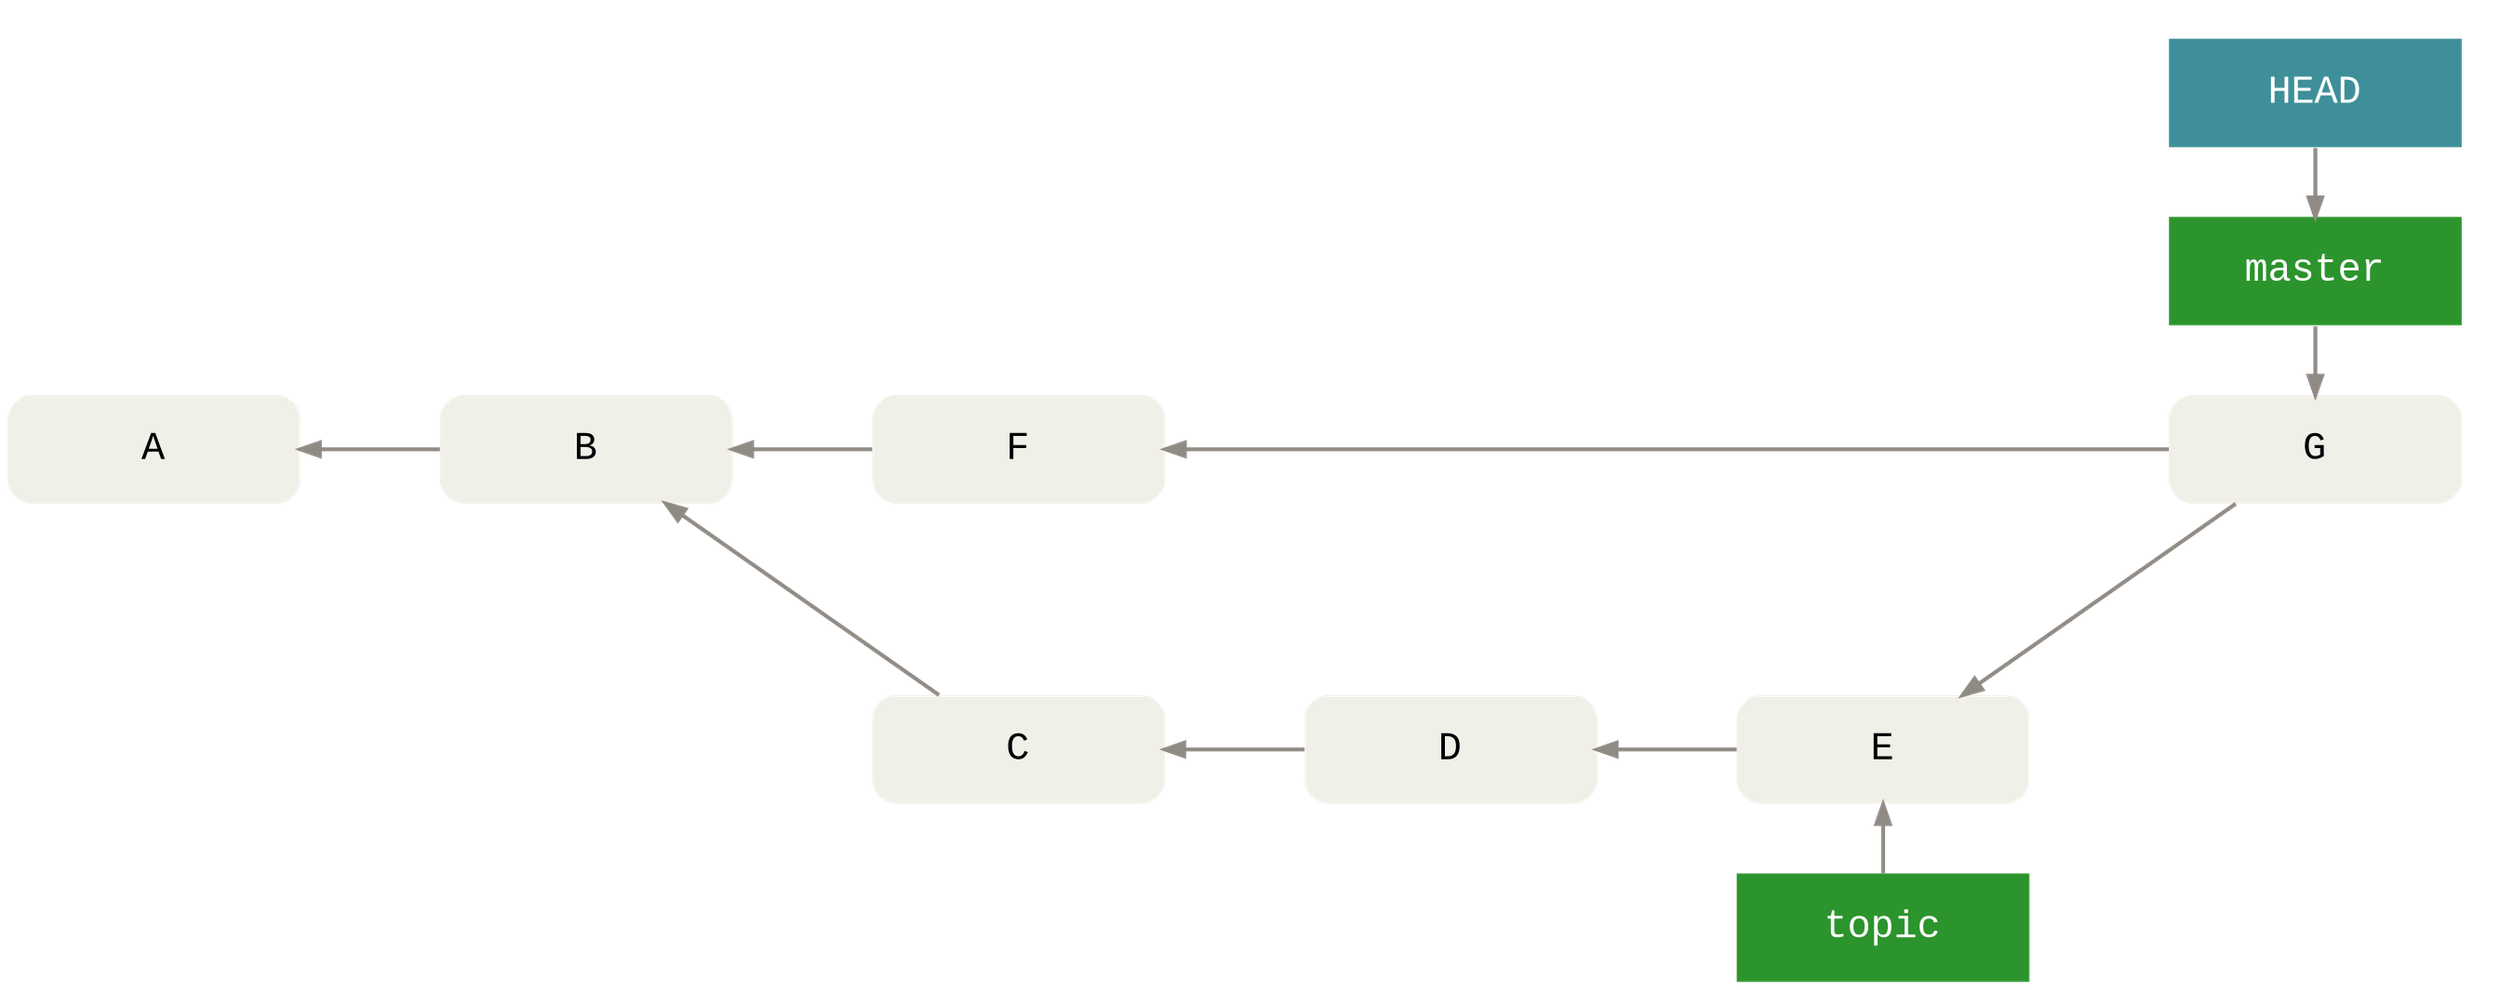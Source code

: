 digraph Git {
  bgcolor="transparent"

  rankdir=LR
  ranksep=1
  nodesep=.5
  splines=line

  edge [color="#8f8a83"
        penwidth=2
        dir="back"]
  node [shape=box
        fontname="Menlo, Monaco, Consolas, Lucida Console, Courier New, monospace"
        fontsize=20
        margin=".2,.23"
        width=2.1
        penwidth=0]

  node [style="rounded,filled"
        fillcolor="#f0efe8"]
  node [group=master]
  A -> B -> F
  F -> G [weight=2]
  // X and Y are invisible and used for alignment only.
  X [label="" fillcolor=transparent]
  Y [label="" fillcolor=transparent]
  F->X [style=invis]
  X->Y [style=invis]
  Y->G [style=invis]
  node [group=topic]
  B -> C -> D -> E -> G

  node [style="filled"
        fontcolor="#ffffff"
        fillcolor="#2c942c"]
  HEAD [fillcolor="#3e8f99"]

  subgraph cluster_master {
    style=invis
    {
      rank=same
      G -> master -> HEAD
    }
  }

  // No cluster draws label below.
  {
    rank=same
    E -> topic
  }
}
